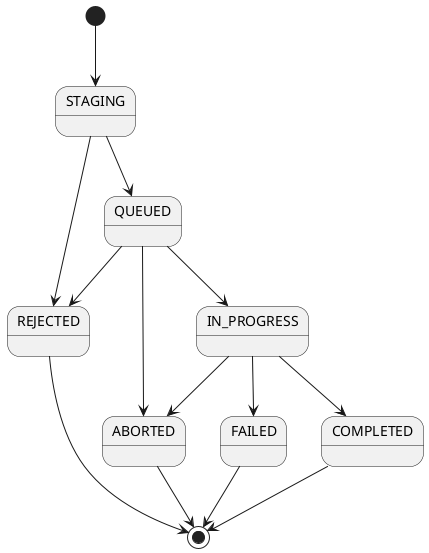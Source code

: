 @startuml

[*] --> STAGING
STAGING --> QUEUED
STAGING --> REJECTED
QUEUED --> REJECTED
QUEUED --> ABORTED
QUEUED --> IN_PROGRESS
IN_PROGRESS --> ABORTED
IN_PROGRESS --> FAILED
IN_PROGRESS --> COMPLETED
REJECTED --> [*]
ABORTED --> [*]
FAILED --> [*]
COMPLETED --> [*]

@enduml
